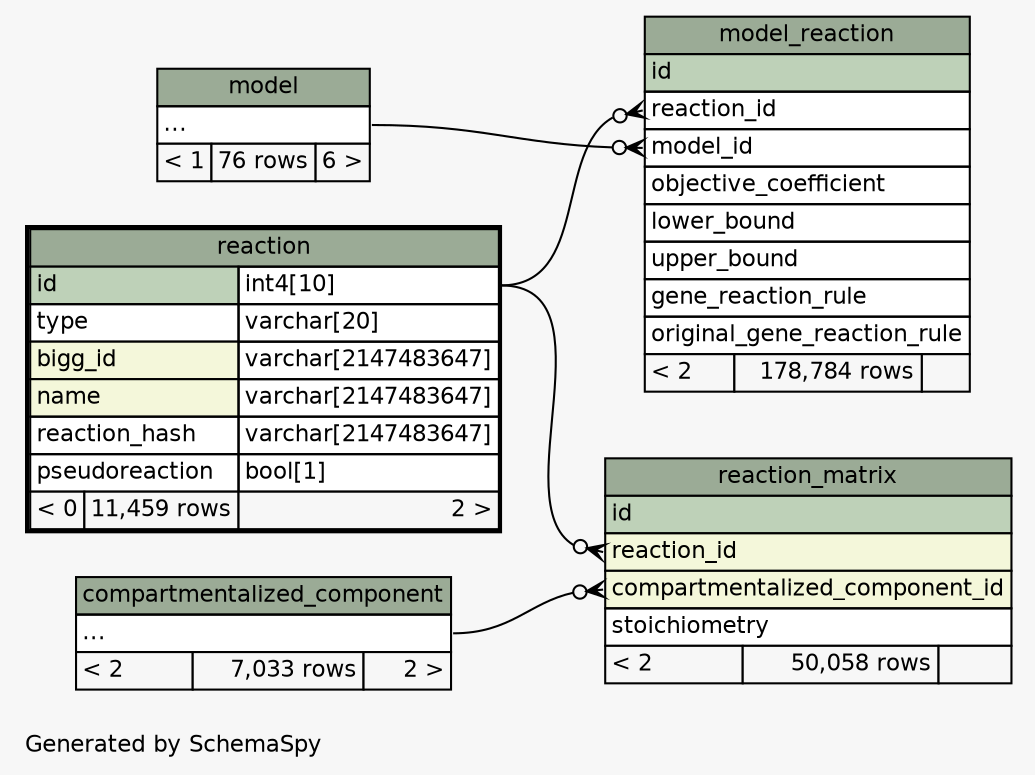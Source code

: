 // dot 2.38.0 on Mac OS X 10.10.3
// SchemaSpy rev 590
digraph "twoDegreesRelationshipsDiagram" {
  graph [
    rankdir="RL"
    bgcolor="#f7f7f7"
    label="\nGenerated by SchemaSpy"
    labeljust="l"
    nodesep="0.18"
    ranksep="0.46"
    fontname="Helvetica"
    fontsize="11"
  ];
  node [
    fontname="Helvetica"
    fontsize="11"
    shape="plaintext"
  ];
  edge [
    arrowsize="0.8"
  ];
  "model_reaction":"model_id":w -> "model":"elipses":e [arrowhead=none dir=back arrowtail=crowodot];
  "model_reaction":"reaction_id":w -> "reaction":"id.type":e [arrowhead=none dir=back arrowtail=crowodot];
  "reaction_matrix":"compartmentalized_component_id":w -> "compartmentalized_component":"elipses":e [arrowhead=none dir=back arrowtail=crowodot];
  "reaction_matrix":"reaction_id":w -> "reaction":"id.type":e [arrowhead=none dir=back arrowtail=crowodot];
  "compartmentalized_component" [
    label=<
    <TABLE BORDER="0" CELLBORDER="1" CELLSPACING="0" BGCOLOR="#ffffff">
      <TR><TD COLSPAN="3" BGCOLOR="#9bab96" ALIGN="CENTER">compartmentalized_component</TD></TR>
      <TR><TD PORT="elipses" COLSPAN="3" ALIGN="LEFT">...</TD></TR>
      <TR><TD ALIGN="LEFT" BGCOLOR="#f7f7f7">&lt; 2</TD><TD ALIGN="RIGHT" BGCOLOR="#f7f7f7">7,033 rows</TD><TD ALIGN="RIGHT" BGCOLOR="#f7f7f7">2 &gt;</TD></TR>
    </TABLE>>
    URL="compartmentalized_component.html"
    tooltip="compartmentalized_component"
  ];
  "model" [
    label=<
    <TABLE BORDER="0" CELLBORDER="1" CELLSPACING="0" BGCOLOR="#ffffff">
      <TR><TD COLSPAN="3" BGCOLOR="#9bab96" ALIGN="CENTER">model</TD></TR>
      <TR><TD PORT="elipses" COLSPAN="3" ALIGN="LEFT">...</TD></TR>
      <TR><TD ALIGN="LEFT" BGCOLOR="#f7f7f7">&lt; 1</TD><TD ALIGN="RIGHT" BGCOLOR="#f7f7f7">76 rows</TD><TD ALIGN="RIGHT" BGCOLOR="#f7f7f7">6 &gt;</TD></TR>
    </TABLE>>
    URL="model.html"
    tooltip="model"
  ];
  "model_reaction" [
    label=<
    <TABLE BORDER="0" CELLBORDER="1" CELLSPACING="0" BGCOLOR="#ffffff">
      <TR><TD COLSPAN="3" BGCOLOR="#9bab96" ALIGN="CENTER">model_reaction</TD></TR>
      <TR><TD PORT="id" COLSPAN="3" BGCOLOR="#bed1b8" ALIGN="LEFT">id</TD></TR>
      <TR><TD PORT="reaction_id" COLSPAN="3" ALIGN="LEFT">reaction_id</TD></TR>
      <TR><TD PORT="model_id" COLSPAN="3" ALIGN="LEFT">model_id</TD></TR>
      <TR><TD PORT="objective_coefficient" COLSPAN="3" ALIGN="LEFT">objective_coefficient</TD></TR>
      <TR><TD PORT="lower_bound" COLSPAN="3" ALIGN="LEFT">lower_bound</TD></TR>
      <TR><TD PORT="upper_bound" COLSPAN="3" ALIGN="LEFT">upper_bound</TD></TR>
      <TR><TD PORT="gene_reaction_rule" COLSPAN="3" ALIGN="LEFT">gene_reaction_rule</TD></TR>
      <TR><TD PORT="original_gene_reaction_rule" COLSPAN="3" ALIGN="LEFT">original_gene_reaction_rule</TD></TR>
      <TR><TD ALIGN="LEFT" BGCOLOR="#f7f7f7">&lt; 2</TD><TD ALIGN="RIGHT" BGCOLOR="#f7f7f7">178,784 rows</TD><TD ALIGN="RIGHT" BGCOLOR="#f7f7f7">  </TD></TR>
    </TABLE>>
    URL="model_reaction.html"
    tooltip="model_reaction"
  ];
  "reaction" [
    label=<
    <TABLE BORDER="2" CELLBORDER="1" CELLSPACING="0" BGCOLOR="#ffffff">
      <TR><TD COLSPAN="3" BGCOLOR="#9bab96" ALIGN="CENTER">reaction</TD></TR>
      <TR><TD PORT="id" COLSPAN="2" BGCOLOR="#bed1b8" ALIGN="LEFT">id</TD><TD PORT="id.type" ALIGN="LEFT">int4[10]</TD></TR>
      <TR><TD PORT="type" COLSPAN="2" ALIGN="LEFT">type</TD><TD PORT="type.type" ALIGN="LEFT">varchar[20]</TD></TR>
      <TR><TD PORT="bigg_id" COLSPAN="2" BGCOLOR="#f4f7da" ALIGN="LEFT">bigg_id</TD><TD PORT="bigg_id.type" ALIGN="LEFT">varchar[2147483647]</TD></TR>
      <TR><TD PORT="name" COLSPAN="2" BGCOLOR="#f4f7da" ALIGN="LEFT">name</TD><TD PORT="name.type" ALIGN="LEFT">varchar[2147483647]</TD></TR>
      <TR><TD PORT="reaction_hash" COLSPAN="2" ALIGN="LEFT">reaction_hash</TD><TD PORT="reaction_hash.type" ALIGN="LEFT">varchar[2147483647]</TD></TR>
      <TR><TD PORT="pseudoreaction" COLSPAN="2" ALIGN="LEFT">pseudoreaction</TD><TD PORT="pseudoreaction.type" ALIGN="LEFT">bool[1]</TD></TR>
      <TR><TD ALIGN="LEFT" BGCOLOR="#f7f7f7">&lt; 0</TD><TD ALIGN="RIGHT" BGCOLOR="#f7f7f7">11,459 rows</TD><TD ALIGN="RIGHT" BGCOLOR="#f7f7f7">2 &gt;</TD></TR>
    </TABLE>>
    URL="reaction.html"
    tooltip="reaction"
  ];
  "reaction_matrix" [
    label=<
    <TABLE BORDER="0" CELLBORDER="1" CELLSPACING="0" BGCOLOR="#ffffff">
      <TR><TD COLSPAN="3" BGCOLOR="#9bab96" ALIGN="CENTER">reaction_matrix</TD></TR>
      <TR><TD PORT="id" COLSPAN="3" BGCOLOR="#bed1b8" ALIGN="LEFT">id</TD></TR>
      <TR><TD PORT="reaction_id" COLSPAN="3" BGCOLOR="#f4f7da" ALIGN="LEFT">reaction_id</TD></TR>
      <TR><TD PORT="compartmentalized_component_id" COLSPAN="3" BGCOLOR="#f4f7da" ALIGN="LEFT">compartmentalized_component_id</TD></TR>
      <TR><TD PORT="stoichiometry" COLSPAN="3" ALIGN="LEFT">stoichiometry</TD></TR>
      <TR><TD ALIGN="LEFT" BGCOLOR="#f7f7f7">&lt; 2</TD><TD ALIGN="RIGHT" BGCOLOR="#f7f7f7">50,058 rows</TD><TD ALIGN="RIGHT" BGCOLOR="#f7f7f7">  </TD></TR>
    </TABLE>>
    URL="reaction_matrix.html"
    tooltip="reaction_matrix"
  ];
}
